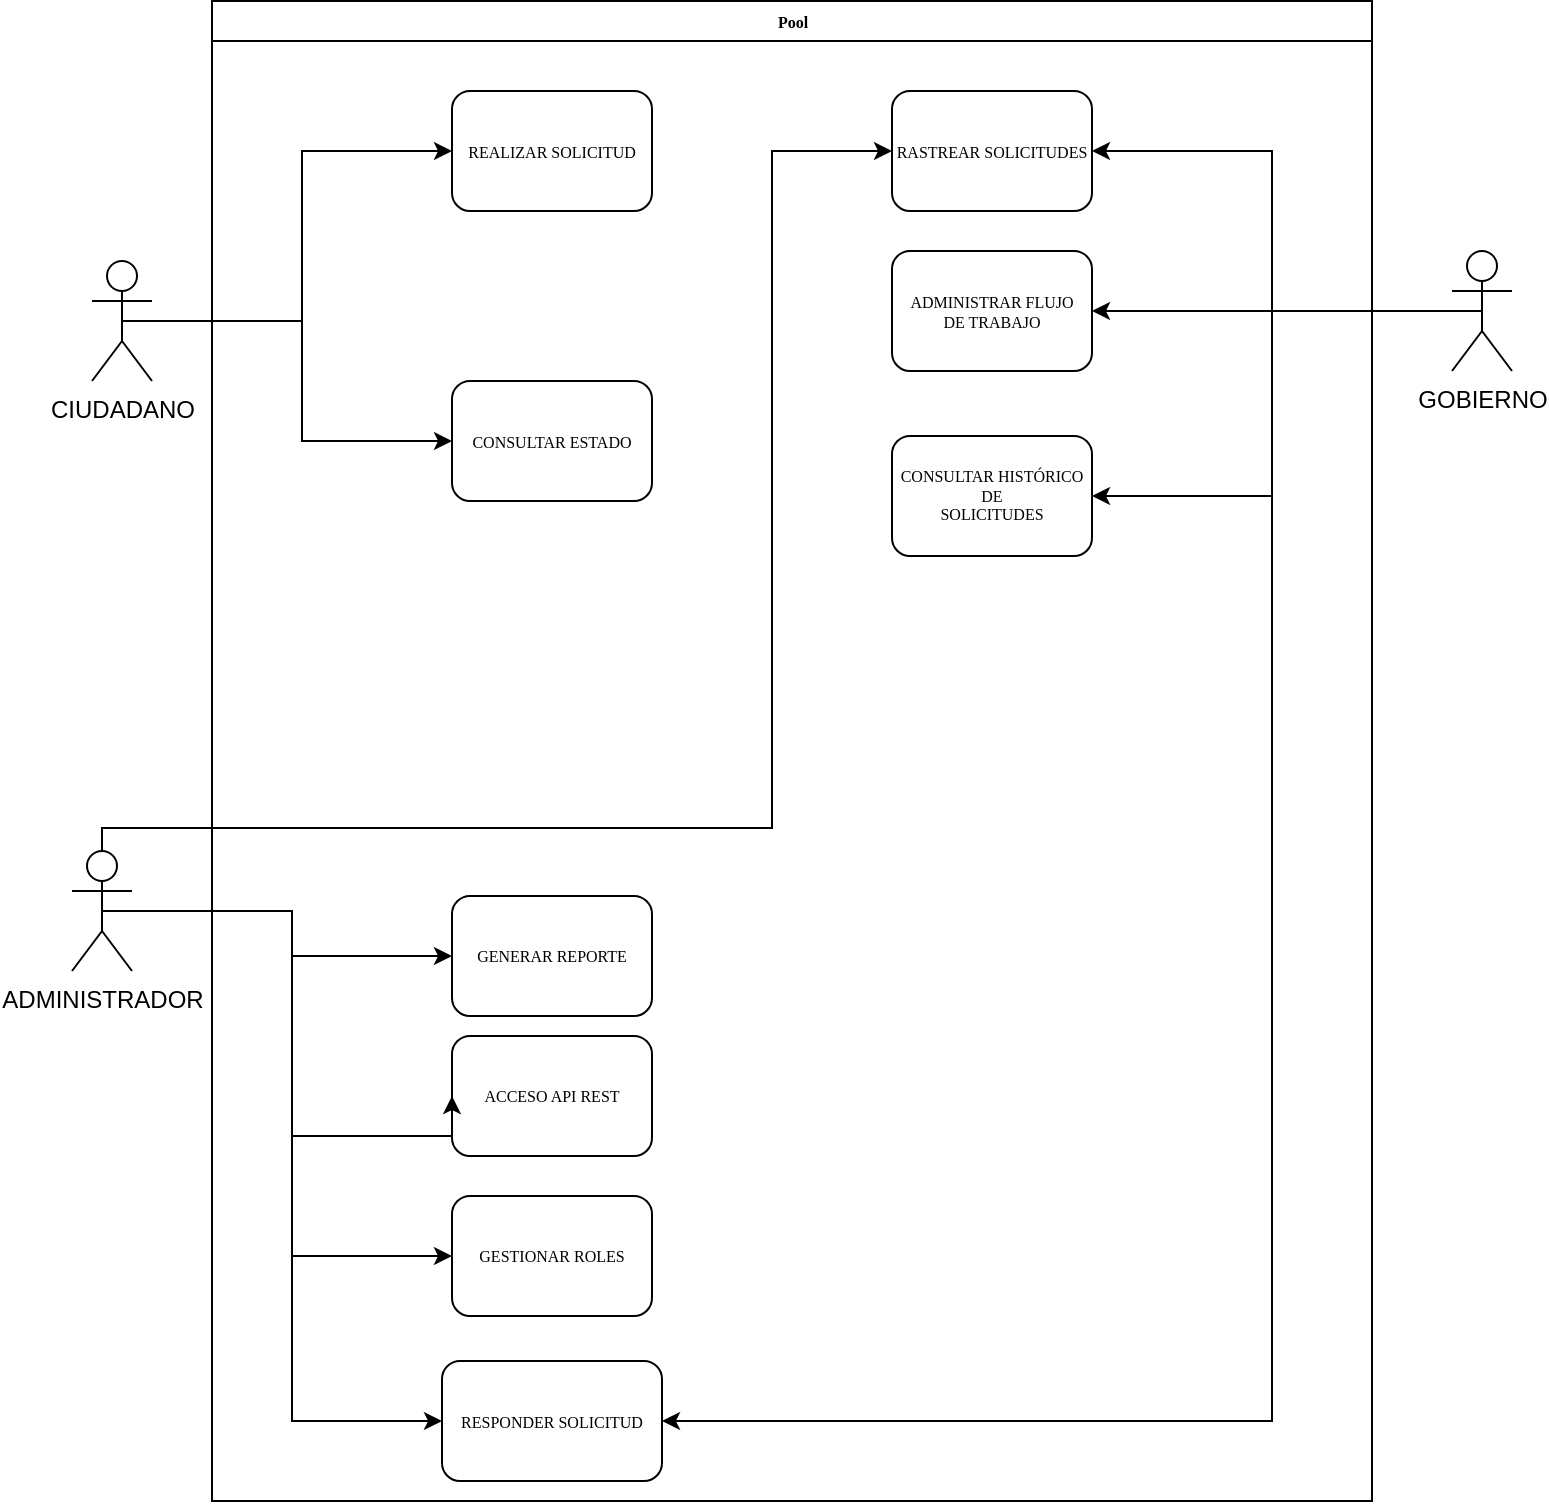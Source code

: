<mxfile version="21.6.8" type="device">
  <diagram name="Page-1" id="74e2e168-ea6b-b213-b513-2b3c1d86103e">
    <mxGraphModel dx="1434" dy="844" grid="1" gridSize="10" guides="1" tooltips="1" connect="1" arrows="1" fold="1" page="1" pageScale="1" pageWidth="1100" pageHeight="850" background="none" math="0" shadow="0">
      <root>
        <mxCell id="0" />
        <mxCell id="1" parent="0" />
        <mxCell id="77e6c97f196da883-1" value="Pool" style="swimlane;html=1;childLayout=stackLayout;startSize=20;rounded=0;shadow=0;labelBackgroundColor=none;strokeWidth=1;fontFamily=Verdana;fontSize=8;align=center;fillColor=default;strokeColor=default;swimlaneLine=1;" parent="1" vertex="1">
          <mxGeometry x="160" y="72.5" width="580" height="750" as="geometry" />
        </mxCell>
        <mxCell id="77e6c97f196da883-21" value="RASTREAR SOLICITUDES" style="rounded=1;whiteSpace=wrap;html=1;shadow=0;labelBackgroundColor=none;strokeWidth=1;fontFamily=Verdana;fontSize=8;align=center;" parent="1" vertex="1">
          <mxGeometry x="500" y="117.5" width="100" height="60" as="geometry" />
        </mxCell>
        <mxCell id="77e6c97f196da883-22" value="ADMINISTRAR FLUJO&lt;br&gt;DE TRABAJO" style="rounded=1;whiteSpace=wrap;html=1;shadow=0;labelBackgroundColor=none;strokeWidth=1;fontFamily=Verdana;fontSize=8;align=center;" parent="1" vertex="1">
          <mxGeometry x="500" y="197.5" width="100" height="60" as="geometry" />
        </mxCell>
        <mxCell id="77e6c97f196da883-24" value="CONSULTAR HISTÓRICO DE&lt;br&gt;SOLICITUDES" style="rounded=1;whiteSpace=wrap;html=1;shadow=0;labelBackgroundColor=none;strokeWidth=1;fontFamily=Verdana;fontSize=8;align=center;" parent="1" vertex="1">
          <mxGeometry x="500" y="290" width="100" height="60" as="geometry" />
        </mxCell>
        <mxCell id="UZZcaVqxldPN05vKCj5B-6" value="ACCESO API REST" style="rounded=1;whiteSpace=wrap;html=1;shadow=0;labelBackgroundColor=none;strokeWidth=1;fontFamily=Verdana;fontSize=8;align=center;" parent="1" vertex="1">
          <mxGeometry x="280" y="590" width="100" height="60" as="geometry" />
        </mxCell>
        <mxCell id="77e6c97f196da883-15" value="GENERAR REPORTE" style="rounded=1;whiteSpace=wrap;html=1;shadow=0;labelBackgroundColor=none;strokeWidth=1;fontFamily=Verdana;fontSize=8;align=center;" parent="1" vertex="1">
          <mxGeometry x="280" y="520" width="100" height="60" as="geometry" />
        </mxCell>
        <mxCell id="77e6c97f196da883-17" value="GESTIONAR ROLES" style="rounded=1;whiteSpace=wrap;html=1;shadow=0;labelBackgroundColor=none;strokeWidth=1;fontFamily=Verdana;fontSize=8;align=center;" parent="1" vertex="1">
          <mxGeometry x="280" y="670" width="100" height="60" as="geometry" />
        </mxCell>
        <mxCell id="77e6c97f196da883-19" value="RESPONDER SOLICITUD" style="rounded=1;whiteSpace=wrap;html=1;shadow=0;labelBackgroundColor=none;strokeWidth=1;fontFamily=Verdana;fontSize=8;align=center;" parent="1" vertex="1">
          <mxGeometry x="275" y="752.5" width="110" height="60" as="geometry" />
        </mxCell>
        <mxCell id="77e6c97f196da883-9" value="REALIZAR SOLICITUD" style="rounded=1;whiteSpace=wrap;html=1;shadow=0;labelBackgroundColor=none;strokeWidth=1;fontFamily=Verdana;fontSize=8;align=center;" parent="1" vertex="1">
          <mxGeometry x="280" y="117.5" width="100" height="60" as="geometry" />
        </mxCell>
        <mxCell id="77e6c97f196da883-12" value="CONSULTAR ESTADO" style="rounded=1;whiteSpace=wrap;html=1;shadow=0;labelBackgroundColor=none;strokeWidth=1;fontFamily=Verdana;fontSize=8;align=center;" parent="1" vertex="1">
          <mxGeometry x="280" y="262.5" width="100" height="60" as="geometry" />
        </mxCell>
        <mxCell id="rwf0-Sz8FLC7dZobsXNp-11" style="edgeStyle=orthogonalEdgeStyle;rounded=0;orthogonalLoop=1;jettySize=auto;html=1;entryX=0;entryY=0.5;entryDx=0;entryDy=0;" parent="1" source="rwf0-Sz8FLC7dZobsXNp-4" target="77e6c97f196da883-9" edge="1">
          <mxGeometry relative="1" as="geometry" />
        </mxCell>
        <mxCell id="rwf0-Sz8FLC7dZobsXNp-18" style="edgeStyle=orthogonalEdgeStyle;rounded=0;orthogonalLoop=1;jettySize=auto;html=1;exitX=0.5;exitY=0.5;exitDx=0;exitDy=0;exitPerimeter=0;entryX=0;entryY=0.5;entryDx=0;entryDy=0;" parent="1" source="rwf0-Sz8FLC7dZobsXNp-4" target="77e6c97f196da883-12" edge="1">
          <mxGeometry relative="1" as="geometry" />
        </mxCell>
        <mxCell id="rwf0-Sz8FLC7dZobsXNp-4" value="CIUDADANO" style="shape=umlActor;verticalLabelPosition=bottom;verticalAlign=top;html=1;outlineConnect=0;" parent="1" vertex="1">
          <mxGeometry x="100" y="202.5" width="30" height="60" as="geometry" />
        </mxCell>
        <mxCell id="rwf0-Sz8FLC7dZobsXNp-20" style="edgeStyle=orthogonalEdgeStyle;rounded=0;orthogonalLoop=1;jettySize=auto;html=1;entryX=1;entryY=0.5;entryDx=0;entryDy=0;" parent="1" source="rwf0-Sz8FLC7dZobsXNp-5" target="77e6c97f196da883-21" edge="1">
          <mxGeometry relative="1" as="geometry" />
        </mxCell>
        <mxCell id="rwf0-Sz8FLC7dZobsXNp-21" style="edgeStyle=orthogonalEdgeStyle;rounded=0;orthogonalLoop=1;jettySize=auto;html=1;exitX=0.5;exitY=0.5;exitDx=0;exitDy=0;exitPerimeter=0;" parent="1" source="rwf0-Sz8FLC7dZobsXNp-5" target="77e6c97f196da883-22" edge="1">
          <mxGeometry relative="1" as="geometry" />
        </mxCell>
        <mxCell id="rwf0-Sz8FLC7dZobsXNp-23" style="edgeStyle=orthogonalEdgeStyle;rounded=0;orthogonalLoop=1;jettySize=auto;html=1;exitX=0.5;exitY=0.5;exitDx=0;exitDy=0;exitPerimeter=0;entryX=1;entryY=0.5;entryDx=0;entryDy=0;" parent="1" source="rwf0-Sz8FLC7dZobsXNp-5" target="77e6c97f196da883-24" edge="1">
          <mxGeometry relative="1" as="geometry" />
        </mxCell>
        <mxCell id="xOm63UObbAOAHA02coTX-1" style="edgeStyle=orthogonalEdgeStyle;rounded=0;orthogonalLoop=1;jettySize=auto;html=1;exitX=0.5;exitY=0.5;exitDx=0;exitDy=0;exitPerimeter=0;entryX=1;entryY=0.5;entryDx=0;entryDy=0;" parent="1" source="rwf0-Sz8FLC7dZobsXNp-5" target="77e6c97f196da883-19" edge="1">
          <mxGeometry relative="1" as="geometry">
            <Array as="points">
              <mxPoint x="690" y="227" />
              <mxPoint x="690" y="783" />
            </Array>
          </mxGeometry>
        </mxCell>
        <mxCell id="rwf0-Sz8FLC7dZobsXNp-5" value="GOBIERNO" style="shape=umlActor;verticalLabelPosition=bottom;verticalAlign=top;html=1;outlineConnect=0;" parent="1" vertex="1">
          <mxGeometry x="780" y="197.5" width="30" height="60" as="geometry" />
        </mxCell>
        <mxCell id="rwf0-Sz8FLC7dZobsXNp-30" style="edgeStyle=orthogonalEdgeStyle;rounded=0;orthogonalLoop=1;jettySize=auto;html=1;exitX=0.5;exitY=0.5;exitDx=0;exitDy=0;exitPerimeter=0;entryX=0;entryY=0.5;entryDx=0;entryDy=0;" parent="1" source="rwf0-Sz8FLC7dZobsXNp-28" target="77e6c97f196da883-15" edge="1">
          <mxGeometry relative="1" as="geometry" />
        </mxCell>
        <mxCell id="rwf0-Sz8FLC7dZobsXNp-31" style="edgeStyle=orthogonalEdgeStyle;rounded=0;orthogonalLoop=1;jettySize=auto;html=1;exitX=0.5;exitY=0.5;exitDx=0;exitDy=0;exitPerimeter=0;entryX=0;entryY=0.5;entryDx=0;entryDy=0;" parent="1" source="rwf0-Sz8FLC7dZobsXNp-28" target="77e6c97f196da883-17" edge="1">
          <mxGeometry relative="1" as="geometry" />
        </mxCell>
        <mxCell id="rwf0-Sz8FLC7dZobsXNp-32" style="edgeStyle=orthogonalEdgeStyle;rounded=0;orthogonalLoop=1;jettySize=auto;html=1;exitX=0.5;exitY=0.5;exitDx=0;exitDy=0;exitPerimeter=0;entryX=0;entryY=0.5;entryDx=0;entryDy=0;" parent="1" source="rwf0-Sz8FLC7dZobsXNp-28" target="77e6c97f196da883-19" edge="1">
          <mxGeometry relative="1" as="geometry">
            <Array as="points">
              <mxPoint x="200" y="527" />
              <mxPoint x="200" y="783" />
            </Array>
          </mxGeometry>
        </mxCell>
        <mxCell id="rwf0-Sz8FLC7dZobsXNp-34" style="edgeStyle=orthogonalEdgeStyle;rounded=0;orthogonalLoop=1;jettySize=auto;html=1;exitX=0.5;exitY=0.5;exitDx=0;exitDy=0;exitPerimeter=0;entryX=0;entryY=0.5;entryDx=0;entryDy=0;" parent="1" source="rwf0-Sz8FLC7dZobsXNp-28" target="77e6c97f196da883-21" edge="1">
          <mxGeometry relative="1" as="geometry">
            <Array as="points">
              <mxPoint x="105" y="486" />
              <mxPoint x="440" y="486" />
              <mxPoint x="440" y="148" />
            </Array>
          </mxGeometry>
        </mxCell>
        <mxCell id="rwf0-Sz8FLC7dZobsXNp-35" style="edgeStyle=orthogonalEdgeStyle;rounded=0;orthogonalLoop=1;jettySize=auto;html=1;exitX=0.5;exitY=0.5;exitDx=0;exitDy=0;exitPerimeter=0;entryX=0;entryY=0.5;entryDx=0;entryDy=0;" parent="1" source="rwf0-Sz8FLC7dZobsXNp-28" target="UZZcaVqxldPN05vKCj5B-6" edge="1">
          <mxGeometry relative="1" as="geometry">
            <Array as="points">
              <mxPoint x="200" y="527" />
              <mxPoint x="200" y="640" />
            </Array>
          </mxGeometry>
        </mxCell>
        <mxCell id="rwf0-Sz8FLC7dZobsXNp-28" value="ADMINISTRADOR" style="shape=umlActor;verticalLabelPosition=bottom;verticalAlign=top;html=1;outlineConnect=0;" parent="1" vertex="1">
          <mxGeometry x="90" y="497.5" width="30" height="60" as="geometry" />
        </mxCell>
      </root>
    </mxGraphModel>
  </diagram>
</mxfile>

